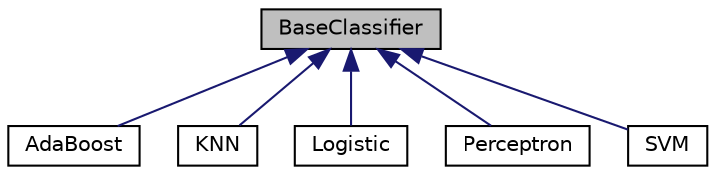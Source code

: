digraph "BaseClassifier"
{
  edge [fontname="Helvetica",fontsize="10",labelfontname="Helvetica",labelfontsize="10"];
  node [fontname="Helvetica",fontsize="10",shape=record];
  Node1 [label="BaseClassifier",height=0.2,width=0.4,color="black", fillcolor="grey75", style="filled", fontcolor="black"];
  Node1 -> Node2 [dir="back",color="midnightblue",fontsize="10",style="solid",fontname="Helvetica"];
  Node2 [label="AdaBoost",height=0.2,width=0.4,color="black", fillcolor="white", style="filled",URL="$classAdaBoost.html"];
  Node1 -> Node3 [dir="back",color="midnightblue",fontsize="10",style="solid",fontname="Helvetica"];
  Node3 [label="KNN",height=0.2,width=0.4,color="black", fillcolor="white", style="filled",URL="$classKNN.html"];
  Node1 -> Node4 [dir="back",color="midnightblue",fontsize="10",style="solid",fontname="Helvetica"];
  Node4 [label="Logistic",height=0.2,width=0.4,color="black", fillcolor="white", style="filled",URL="$classLogistic.html"];
  Node1 -> Node5 [dir="back",color="midnightblue",fontsize="10",style="solid",fontname="Helvetica"];
  Node5 [label="Perceptron",height=0.2,width=0.4,color="black", fillcolor="white", style="filled",URL="$classPerceptron.html"];
  Node1 -> Node6 [dir="back",color="midnightblue",fontsize="10",style="solid",fontname="Helvetica"];
  Node6 [label="SVM",height=0.2,width=0.4,color="black", fillcolor="white", style="filled",URL="$classSVM.html"];
}

